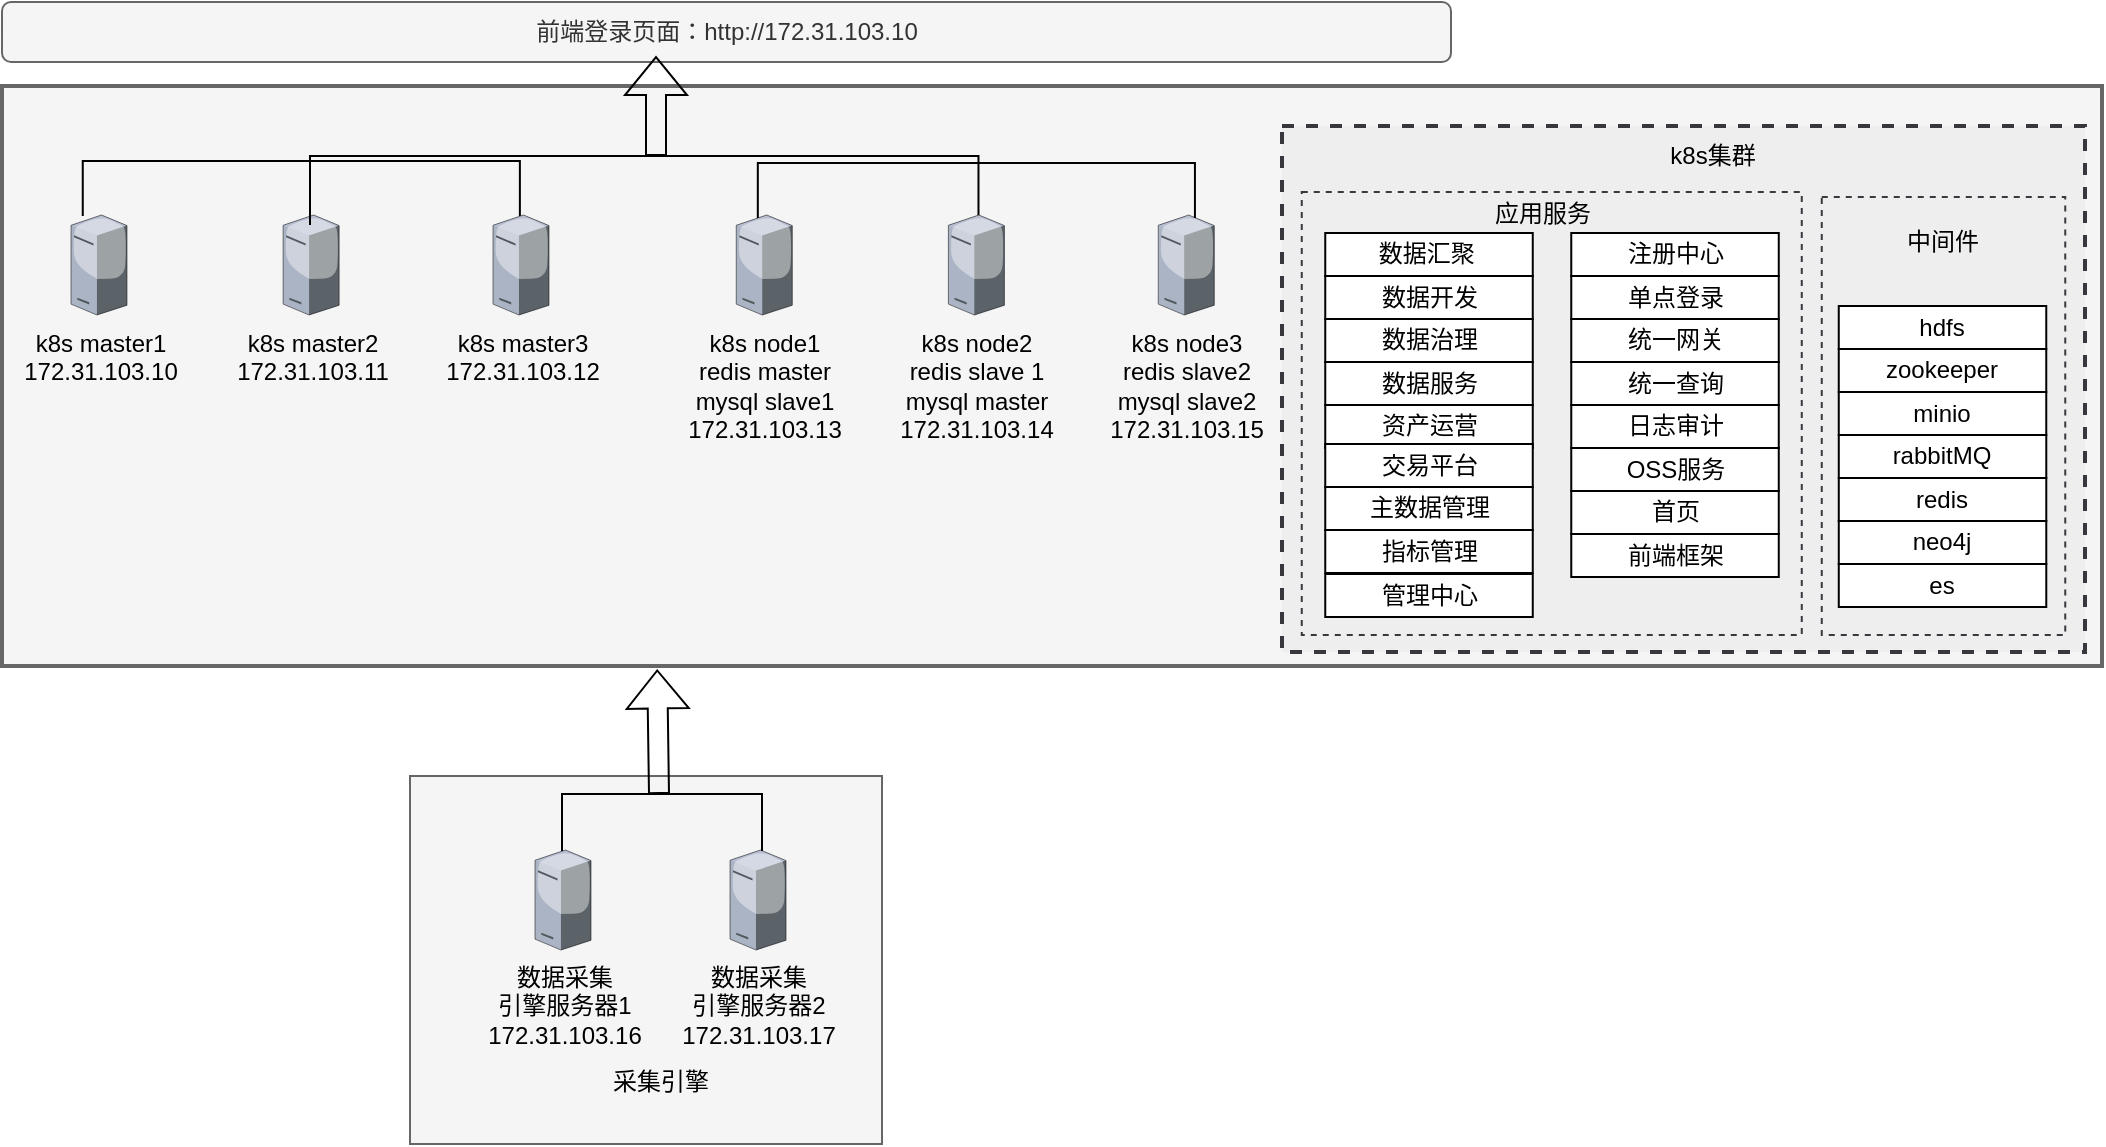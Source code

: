<mxfile version="21.4.0" type="github">
  <diagram id="prtHgNgQTEPvFCAcTncT" name="Page-1">
    <mxGraphModel dx="1306" dy="794" grid="1" gridSize="10" guides="1" tooltips="1" connect="1" arrows="1" fold="1" page="1" pageScale="1" pageWidth="827" pageHeight="1169" math="0" shadow="0">
      <root>
        <mxCell id="0" />
        <mxCell id="1" parent="0" />
        <mxCell id="cSW4Z2ZxeV3dkl7jvMhe-1" value="" style="rounded=0;whiteSpace=wrap;html=1;fillColor=#f5f5f5;strokeColor=#666666;fontColor=#333333;" vertex="1" parent="1">
          <mxGeometry x="414" y="985" width="236" height="184" as="geometry" />
        </mxCell>
        <mxCell id="cSW4Z2ZxeV3dkl7jvMhe-2" value="" style="rounded=0;whiteSpace=wrap;html=1;fillColor=#f5f5f5;strokeColor=#666666;fontColor=#333333;strokeWidth=2;" vertex="1" parent="1">
          <mxGeometry x="210" y="640" width="1050" height="290" as="geometry" />
        </mxCell>
        <mxCell id="cSW4Z2ZxeV3dkl7jvMhe-3" value="前端登录页面：http://172.31.103.10" style="rounded=1;whiteSpace=wrap;html=1;fillColor=#f5f5f5;strokeColor=#666666;fontColor=#333333;" vertex="1" parent="1">
          <mxGeometry x="210" y="598" width="724.5" height="30" as="geometry" />
        </mxCell>
        <mxCell id="cSW4Z2ZxeV3dkl7jvMhe-4" value="k8s&amp;nbsp;master1&lt;br&gt;172.31.103.10" style="verticalLabelPosition=bottom;sketch=0;aspect=fixed;html=1;verticalAlign=top;strokeColor=rgb(0, 0, 0);align=center;outlineConnect=0;shape=mxgraph.citrix.tower_server;shadow=0;dashed=0;fontFamily=Helvetica;fontSize=12;fontColor=rgb(0, 0, 0);fillColor=rgb(255, 255, 255);" vertex="1" parent="1">
          <mxGeometry x="244.5" y="704.5" width="28.0" height="50" as="geometry" />
        </mxCell>
        <mxCell id="cSW4Z2ZxeV3dkl7jvMhe-5" value="k8s&amp;nbsp;master2&lt;br&gt;172.31.103.11" style="verticalLabelPosition=bottom;sketch=0;aspect=fixed;html=1;verticalAlign=top;strokeColor=rgb(0, 0, 0);align=center;outlineConnect=0;shape=mxgraph.citrix.tower_server;shadow=0;dashed=0;fontFamily=Helvetica;fontSize=12;fontColor=rgb(0, 0, 0);fillColor=rgb(255, 255, 255);" vertex="1" parent="1">
          <mxGeometry x="350.56" y="704.5" width="28.0" height="50" as="geometry" />
        </mxCell>
        <mxCell id="cSW4Z2ZxeV3dkl7jvMhe-6" value="k8s&amp;nbsp;master3&lt;br&gt;172.31.103.12" style="verticalLabelPosition=bottom;sketch=0;aspect=fixed;html=1;verticalAlign=top;strokeColor=rgb(0, 0, 0);align=center;outlineConnect=0;shape=mxgraph.citrix.tower_server;shadow=0;dashed=0;fontFamily=Helvetica;fontSize=12;fontColor=rgb(0, 0, 0);fillColor=rgb(255, 255, 255);" vertex="1" parent="1">
          <mxGeometry x="455.5" y="704.5" width="28.0" height="50" as="geometry" />
        </mxCell>
        <mxCell id="cSW4Z2ZxeV3dkl7jvMhe-7" value="" style="shape=partialRectangle;whiteSpace=wrap;html=1;bottom=1;right=1;left=1;top=0;fillColor=none;routingCenterX=-0.5;rounded=1;rotation=-180;" vertex="1" parent="1">
          <mxGeometry x="364" y="675" width="334.24" height="34" as="geometry" />
        </mxCell>
        <mxCell id="cSW4Z2ZxeV3dkl7jvMhe-8" value="数据采集&lt;br&gt;引擎服务器1&lt;br&gt;172.31.103.16" style="verticalLabelPosition=bottom;sketch=0;aspect=fixed;html=1;verticalAlign=top;strokeColor=rgb(0, 0, 0);align=center;outlineConnect=0;shape=mxgraph.citrix.tower_server;shadow=0;dashed=0;fontFamily=Helvetica;fontSize=12;fontColor=rgb(0, 0, 0);fillColor=rgb(255, 255, 255);" vertex="1" parent="1">
          <mxGeometry x="476.5" y="1022" width="28.0" height="50" as="geometry" />
        </mxCell>
        <mxCell id="cSW4Z2ZxeV3dkl7jvMhe-14" value="采集引擎" style="text;html=1;align=center;verticalAlign=middle;resizable=0;points=[];autosize=1;strokeColor=none;fillColor=none;" vertex="1" parent="1">
          <mxGeometry x="510" y="1129" width="58" height="18" as="geometry" />
        </mxCell>
        <mxCell id="cSW4Z2ZxeV3dkl7jvMhe-63" value="" style="shape=partialRectangle;whiteSpace=wrap;html=1;bottom=1;right=1;left=1;top=0;fillColor=none;routingCenterX=-0.5;rounded=1;rotation=-180;" vertex="1" parent="1">
          <mxGeometry x="250.38" y="677.5" width="218.56" height="27" as="geometry" />
        </mxCell>
        <mxCell id="cSW4Z2ZxeV3dkl7jvMhe-120" value="" style="rounded=0;whiteSpace=wrap;html=1;dashed=1;fillColor=#eeeeee;strokeColor=#38373e;strokeWidth=2;" vertex="1" parent="1">
          <mxGeometry x="850" y="660" width="401.5" height="263" as="geometry" />
        </mxCell>
        <mxCell id="cSW4Z2ZxeV3dkl7jvMhe-79" value="" style="rounded=0;whiteSpace=wrap;html=1;dashed=1;fillColor=#eeeeee;strokeColor=#36393d;" vertex="1" parent="1">
          <mxGeometry x="1119.88" y="695.5" width="121.75" height="219" as="geometry" />
        </mxCell>
        <mxCell id="cSW4Z2ZxeV3dkl7jvMhe-82" value="中间件" style="text;html=1;align=center;verticalAlign=middle;resizable=0;points=[];autosize=1;strokeColor=none;fillColor=none;" vertex="1" parent="1">
          <mxGeometry x="1153.26" y="704.5" width="54" height="26" as="geometry" />
        </mxCell>
        <mxCell id="cSW4Z2ZxeV3dkl7jvMhe-83" value="hdfs" style="rounded=0;whiteSpace=wrap;html=1;" vertex="1" parent="1">
          <mxGeometry x="1128.38" y="750" width="103.75" height="21.5" as="geometry" />
        </mxCell>
        <mxCell id="cSW4Z2ZxeV3dkl7jvMhe-84" value="zookeeper" style="rounded=0;whiteSpace=wrap;html=1;" vertex="1" parent="1">
          <mxGeometry x="1128.38" y="771.5" width="103.75" height="21.5" as="geometry" />
        </mxCell>
        <mxCell id="cSW4Z2ZxeV3dkl7jvMhe-85" value="minio" style="rounded=0;whiteSpace=wrap;html=1;" vertex="1" parent="1">
          <mxGeometry x="1128.38" y="793" width="103.75" height="21.5" as="geometry" />
        </mxCell>
        <mxCell id="cSW4Z2ZxeV3dkl7jvMhe-86" value="rabbitMQ" style="rounded=0;whiteSpace=wrap;html=1;" vertex="1" parent="1">
          <mxGeometry x="1128.39" y="814.5" width="103.75" height="21.5" as="geometry" />
        </mxCell>
        <mxCell id="cSW4Z2ZxeV3dkl7jvMhe-87" value="redis" style="rounded=0;whiteSpace=wrap;html=1;" vertex="1" parent="1">
          <mxGeometry x="1128.39" y="836" width="103.75" height="21.5" as="geometry" />
        </mxCell>
        <mxCell id="cSW4Z2ZxeV3dkl7jvMhe-88" value="" style="rounded=0;whiteSpace=wrap;html=1;dashed=1;fillColor=#eeeeee;strokeColor=#36393d;" vertex="1" parent="1">
          <mxGeometry x="859.88" y="693" width="250" height="221.5" as="geometry" />
        </mxCell>
        <mxCell id="cSW4Z2ZxeV3dkl7jvMhe-89" value="数据汇聚&amp;nbsp;" style="rounded=0;whiteSpace=wrap;html=1;" vertex="1" parent="1">
          <mxGeometry x="871.63" y="713.5" width="103.75" height="21.5" as="geometry" />
        </mxCell>
        <mxCell id="cSW4Z2ZxeV3dkl7jvMhe-90" value="数据开发" style="rounded=0;whiteSpace=wrap;html=1;" vertex="1" parent="1">
          <mxGeometry x="871.63" y="735" width="103.75" height="21.5" as="geometry" />
        </mxCell>
        <mxCell id="cSW4Z2ZxeV3dkl7jvMhe-91" value="数据治理" style="rounded=0;whiteSpace=wrap;html=1;" vertex="1" parent="1">
          <mxGeometry x="871.63" y="756.5" width="103.75" height="21.5" as="geometry" />
        </mxCell>
        <mxCell id="cSW4Z2ZxeV3dkl7jvMhe-92" value="数据服务" style="rounded=0;whiteSpace=wrap;html=1;" vertex="1" parent="1">
          <mxGeometry x="871.63" y="778" width="103.75" height="21.5" as="geometry" />
        </mxCell>
        <mxCell id="cSW4Z2ZxeV3dkl7jvMhe-93" value="资产运营" style="rounded=0;whiteSpace=wrap;html=1;" vertex="1" parent="1">
          <mxGeometry x="871.63" y="799.5" width="103.75" height="21.5" as="geometry" />
        </mxCell>
        <mxCell id="cSW4Z2ZxeV3dkl7jvMhe-94" value="主数据管理" style="rounded=0;whiteSpace=wrap;html=1;" vertex="1" parent="1">
          <mxGeometry x="871.63" y="840.5" width="103.75" height="21.5" as="geometry" />
        </mxCell>
        <mxCell id="cSW4Z2ZxeV3dkl7jvMhe-95" value="指标管理" style="rounded=0;whiteSpace=wrap;html=1;" vertex="1" parent="1">
          <mxGeometry x="871.63" y="862" width="103.75" height="21.5" as="geometry" />
        </mxCell>
        <mxCell id="cSW4Z2ZxeV3dkl7jvMhe-96" value="管理中心" style="rounded=0;whiteSpace=wrap;html=1;" vertex="1" parent="1">
          <mxGeometry x="871.63" y="884" width="103.75" height="21.5" as="geometry" />
        </mxCell>
        <mxCell id="cSW4Z2ZxeV3dkl7jvMhe-97" value="注册中心" style="rounded=0;whiteSpace=wrap;html=1;" vertex="1" parent="1">
          <mxGeometry x="994.63" y="713.5" width="103.75" height="21.5" as="geometry" />
        </mxCell>
        <mxCell id="cSW4Z2ZxeV3dkl7jvMhe-98" value="单点登录" style="rounded=0;whiteSpace=wrap;html=1;" vertex="1" parent="1">
          <mxGeometry x="994.63" y="735" width="103.75" height="21.5" as="geometry" />
        </mxCell>
        <mxCell id="cSW4Z2ZxeV3dkl7jvMhe-99" value="统一网关" style="rounded=0;whiteSpace=wrap;html=1;" vertex="1" parent="1">
          <mxGeometry x="994.63" y="756.5" width="103.75" height="21.5" as="geometry" />
        </mxCell>
        <mxCell id="cSW4Z2ZxeV3dkl7jvMhe-100" value="统一查询" style="rounded=0;whiteSpace=wrap;html=1;" vertex="1" parent="1">
          <mxGeometry x="994.63" y="778" width="103.75" height="21.5" as="geometry" />
        </mxCell>
        <mxCell id="cSW4Z2ZxeV3dkl7jvMhe-101" value="日志审计" style="rounded=0;whiteSpace=wrap;html=1;" vertex="1" parent="1">
          <mxGeometry x="994.63" y="799.5" width="103.75" height="21.5" as="geometry" />
        </mxCell>
        <mxCell id="cSW4Z2ZxeV3dkl7jvMhe-102" value="OSS服务" style="rounded=0;whiteSpace=wrap;html=1;" vertex="1" parent="1">
          <mxGeometry x="994.63" y="821" width="103.75" height="21.5" as="geometry" />
        </mxCell>
        <mxCell id="cSW4Z2ZxeV3dkl7jvMhe-103" value="交易平台" style="rounded=0;whiteSpace=wrap;html=1;" vertex="1" parent="1">
          <mxGeometry x="871.63" y="819" width="103.75" height="21.5" as="geometry" />
        </mxCell>
        <mxCell id="cSW4Z2ZxeV3dkl7jvMhe-104" value="首页" style="rounded=0;whiteSpace=wrap;html=1;" vertex="1" parent="1">
          <mxGeometry x="994.63" y="842.5" width="103.75" height="21.5" as="geometry" />
        </mxCell>
        <mxCell id="cSW4Z2ZxeV3dkl7jvMhe-105" value="前端框架" style="rounded=0;whiteSpace=wrap;html=1;" vertex="1" parent="1">
          <mxGeometry x="994.63" y="864" width="103.75" height="21.5" as="geometry" />
        </mxCell>
        <mxCell id="cSW4Z2ZxeV3dkl7jvMhe-106" value="应用服务" style="text;html=1;align=center;verticalAlign=middle;resizable=0;points=[];autosize=1;strokeColor=none;fillColor=none;rotation=0;" vertex="1" parent="1">
          <mxGeometry x="944.88" y="689" width="70" height="30" as="geometry" />
        </mxCell>
        <mxCell id="cSW4Z2ZxeV3dkl7jvMhe-107" value="neo4j" style="rounded=0;whiteSpace=wrap;html=1;" vertex="1" parent="1">
          <mxGeometry x="1128.39" y="857.5" width="103.75" height="21.5" as="geometry" />
        </mxCell>
        <mxCell id="cSW4Z2ZxeV3dkl7jvMhe-108" value="es" style="rounded=0;whiteSpace=wrap;html=1;" vertex="1" parent="1">
          <mxGeometry x="1128.39" y="879" width="103.75" height="21.5" as="geometry" />
        </mxCell>
        <mxCell id="cSW4Z2ZxeV3dkl7jvMhe-113" value="k8s node1&lt;br&gt;redis master&lt;br&gt;mysql slave1&lt;br&gt;172.31.103.13" style="verticalLabelPosition=bottom;sketch=0;aspect=fixed;html=1;verticalAlign=top;strokeColor=rgb(0, 0, 0);align=center;outlineConnect=0;shape=mxgraph.citrix.tower_server;shadow=0;dashed=0;fontFamily=Helvetica;fontSize=12;fontColor=rgb(0, 0, 0);fillColor=rgb(255, 255, 255);" vertex="1" parent="1">
          <mxGeometry x="577.13" y="704.5" width="28.0" height="50" as="geometry" />
        </mxCell>
        <mxCell id="cSW4Z2ZxeV3dkl7jvMhe-114" value="k8s node2&lt;br&gt;redis slave 1&lt;br&gt;mysql master&lt;br&gt;172.31.103.14" style="verticalLabelPosition=bottom;sketch=0;aspect=fixed;html=1;verticalAlign=top;strokeColor=rgb(0, 0, 0);align=center;outlineConnect=0;shape=mxgraph.citrix.tower_server;shadow=0;dashed=0;fontFamily=Helvetica;fontSize=12;fontColor=rgb(0, 0, 0);fillColor=rgb(255, 255, 255);" vertex="1" parent="1">
          <mxGeometry x="683.19" y="704.5" width="28.0" height="50" as="geometry" />
        </mxCell>
        <mxCell id="cSW4Z2ZxeV3dkl7jvMhe-115" value="k8s node3&lt;br&gt;redis slave2&lt;br&gt;mysql slave2&lt;br&gt;172.31.103.15" style="verticalLabelPosition=bottom;sketch=0;aspect=fixed;html=1;verticalAlign=top;strokeColor=rgb(0, 0, 0);align=center;outlineConnect=0;shape=mxgraph.citrix.tower_server;shadow=0;dashed=0;fontFamily=Helvetica;fontSize=12;fontColor=rgb(0, 0, 0);fillColor=rgb(255, 255, 255);" vertex="1" parent="1">
          <mxGeometry x="788.13" y="704.5" width="28.0" height="50" as="geometry" />
        </mxCell>
        <mxCell id="cSW4Z2ZxeV3dkl7jvMhe-117" value="数据采集&lt;br&gt;引擎服务器2&lt;br&gt;172.31.103.17" style="verticalLabelPosition=bottom;sketch=0;aspect=fixed;html=1;verticalAlign=top;strokeColor=rgb(0, 0, 0);align=center;outlineConnect=0;shape=mxgraph.citrix.tower_server;shadow=0;dashed=0;fontFamily=Helvetica;fontSize=12;fontColor=rgb(0, 0, 0);fillColor=rgb(255, 255, 255);" vertex="1" parent="1">
          <mxGeometry x="574.01" y="1022" width="28.0" height="50" as="geometry" />
        </mxCell>
        <mxCell id="cSW4Z2ZxeV3dkl7jvMhe-118" value="" style="shape=partialRectangle;whiteSpace=wrap;html=1;bottom=1;right=1;left=1;top=0;fillColor=none;routingCenterX=-0.5;rounded=1;rotation=-180;" vertex="1" parent="1">
          <mxGeometry x="587.91" y="678.5" width="218.56" height="27" as="geometry" />
        </mxCell>
        <mxCell id="cSW4Z2ZxeV3dkl7jvMhe-121" value="k8s集群" style="text;html=1;align=center;verticalAlign=middle;resizable=0;points=[];autosize=1;strokeColor=none;fillColor=none;rotation=0;" vertex="1" parent="1">
          <mxGeometry x="1029.63" y="660" width="70" height="30" as="geometry" />
        </mxCell>
        <mxCell id="cSW4Z2ZxeV3dkl7jvMhe-123" value="" style="shape=partialRectangle;whiteSpace=wrap;html=1;bottom=1;right=1;left=1;top=0;fillColor=none;routingCenterX=-0.5;rotation=-180;" vertex="1" parent="1">
          <mxGeometry x="490" y="994" width="100" height="28" as="geometry" />
        </mxCell>
        <mxCell id="cSW4Z2ZxeV3dkl7jvMhe-126" value="" style="shape=flexArrow;endArrow=classic;html=1;rounded=0;" edge="1" parent="1">
          <mxGeometry width="50" height="50" relative="1" as="geometry">
            <mxPoint x="537" y="675" as="sourcePoint" />
            <mxPoint x="537" y="625" as="targetPoint" />
          </mxGeometry>
        </mxCell>
        <mxCell id="cSW4Z2ZxeV3dkl7jvMhe-127" value="" style="shape=flexArrow;endArrow=classic;html=1;rounded=0;entryX=0.312;entryY=1.006;entryDx=0;entryDy=0;entryPerimeter=0;" edge="1" parent="1" target="cSW4Z2ZxeV3dkl7jvMhe-2">
          <mxGeometry width="50" height="50" relative="1" as="geometry">
            <mxPoint x="538.5" y="994" as="sourcePoint" />
            <mxPoint x="538.5" y="944" as="targetPoint" />
          </mxGeometry>
        </mxCell>
      </root>
    </mxGraphModel>
  </diagram>
</mxfile>
